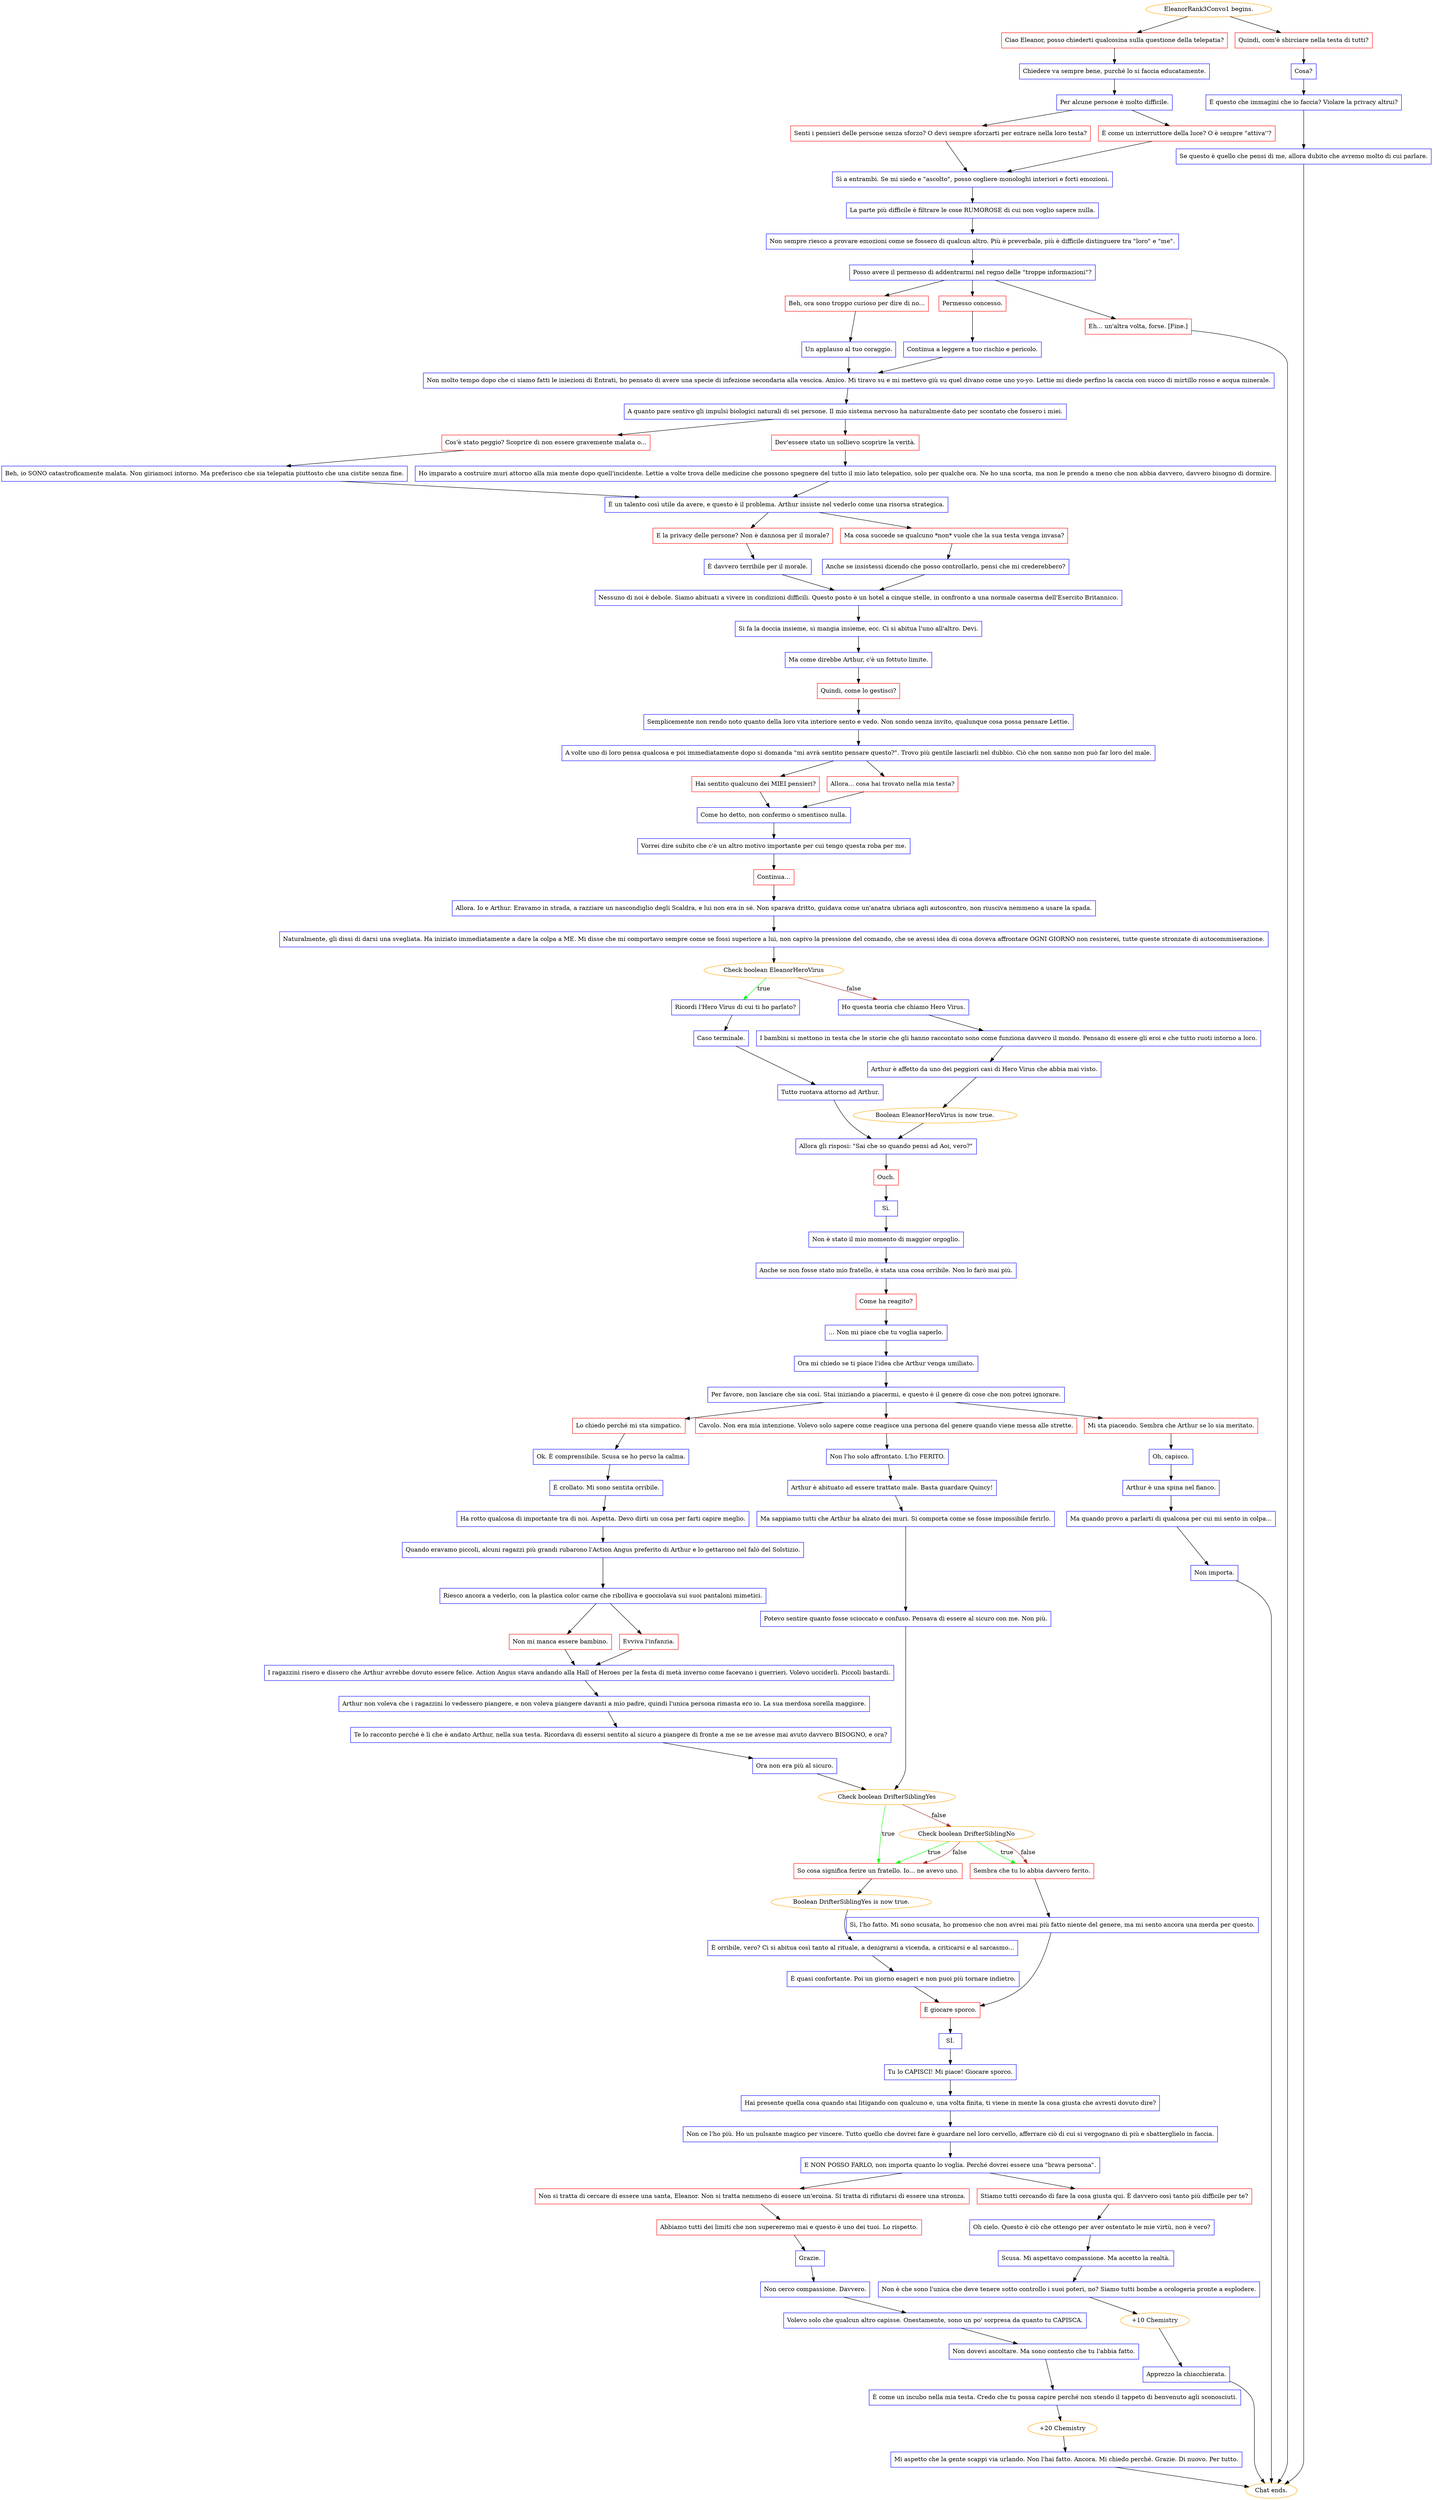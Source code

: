 digraph {
	"EleanorRank3Convo1 begins." [color=orange];
		"EleanorRank3Convo1 begins." -> j2968772802;
		"EleanorRank3Convo1 begins." -> j3719727842;
	j2968772802 [label="Ciao Eleanor, posso chiederti qualcosina sulla questione della telepatia?",shape=box,color=red];
		j2968772802 -> j2441000860;
	j3719727842 [label="Quindi, com'è sbirciare nella testa di tutti?",shape=box,color=red];
		j3719727842 -> j776202302;
	j2441000860 [label="Chiedere va sempre bene, purché lo si faccia educatamente.",shape=box,color=blue];
		j2441000860 -> j649192837;
	j776202302 [label="Cosa?",shape=box,color=blue];
		j776202302 -> j3556457144;
	j649192837 [label="Per alcune persone è molto difficile.",shape=box,color=blue];
		j649192837 -> j3977462706;
		j649192837 -> j3569986757;
	j3556457144 [label="È questo che immagini che io faccia? Violare la privacy altrui?",shape=box,color=blue];
		j3556457144 -> j643617122;
	j3977462706 [label="Senti i pensieri delle persone senza sforzo? O devi sempre sforzarti per entrare nella loro testa?",shape=box,color=red];
		j3977462706 -> j3263852287;
	j3569986757 [label="È come un interruttore della luce? O è sempre \"attiva''?",shape=box,color=red];
		j3569986757 -> j3263852287;
	j643617122 [label="Se questo è quello che pensi di me, allora dubito che avremo molto di cui parlare.",shape=box,color=blue];
		j643617122 -> "Chat ends.";
	j3263852287 [label="Sì a entrambi. Se mi siedo e \"ascolto\", posso cogliere monologhi interiori e forti emozioni.",shape=box,color=blue];
		j3263852287 -> j1586058904;
	"Chat ends." [color=orange];
	j1586058904 [label="La parte più difficile è filtrare le cose RUMOROSE di cui non voglio sapere nulla.",shape=box,color=blue];
		j1586058904 -> j3045711964;
	j3045711964 [label="Non sempre riesco a provare emozioni come se fossero di qualcun altro. Più è preverbale, più è difficile distinguere tra \"loro\" e \"me\".",shape=box,color=blue];
		j3045711964 -> j2678524761;
	j2678524761 [label="Posso avere il permesso di addentrarmi nel regno delle \"troppe informazioni\"?",shape=box,color=blue];
		j2678524761 -> j4244989280;
		j2678524761 -> j2038135987;
		j2678524761 -> j4021190004;
	j4244989280 [label="Beh, ora sono troppo curioso per dire di no...",shape=box,color=red];
		j4244989280 -> j3762067259;
	j2038135987 [label="Permesso concesso.",shape=box,color=red];
		j2038135987 -> j4209047323;
	j4021190004 [label="Eh... un'altra volta, forse. [Fine.]",shape=box,color=red];
		j4021190004 -> "Chat ends.";
	j3762067259 [label="Un applauso al tuo coraggio.",shape=box,color=blue];
		j3762067259 -> j3601360046;
	j4209047323 [label="Continua a leggere a tuo rischio e pericolo.",shape=box,color=blue];
		j4209047323 -> j3601360046;
	j3601360046 [label="Non molto tempo dopo che ci siamo fatti le iniezioni di Entrati, ho pensato di avere una specie di infezione secondaria alla vescica. Amico. Mi tiravo su e mi mettevo giù su quel divano come uno yo-yo. Lettie mi diede perfino la caccia con succo di mirtillo rosso e acqua minerale.",shape=box,color=blue];
		j3601360046 -> j1518271664;
	j1518271664 [label="A quanto pare sentivo gli impulsi biologici naturali di sei persone. Il mio sistema nervoso ha naturalmente dato per scontato che fossero i miei.",shape=box,color=blue];
		j1518271664 -> j1343716385;
		j1518271664 -> j1544686934;
	j1343716385 [label="Cos'è stato peggio? Scoprire di non essere gravemente malata o...",shape=box,color=red];
		j1343716385 -> j3847313482;
	j1544686934 [label="Dev'essere stato un sollievo scoprire la verità.",shape=box,color=red];
		j1544686934 -> j3945284686;
	j3847313482 [label="Beh, io SONO catastroficamente malata. Non giriamoci intorno. Ma preferisco che sia telepatia piuttosto che una cistite senza fine.",shape=box,color=blue];
		j3847313482 -> j3242229792;
	j3945284686 [label="Ho imparato a costruire muri attorno alla mia mente dopo quell'incidente. Lettie a volte trova delle medicine che possono spegnere del tutto il mio lato telepatico, solo per qualche ora. Ne ho una scorta, ma non le prendo a meno che non abbia davvero, davvero bisogno di dormire.",shape=box,color=blue];
		j3945284686 -> j3242229792;
	j3242229792 [label="È un talento così utile da avere, e questo è il problema. Arthur insiste nel vederlo come una risorsa strategica.",shape=box,color=blue];
		j3242229792 -> j1287305989;
		j3242229792 -> j1221831133;
	j1287305989 [label="E la privacy delle persone? Non è dannosa per il morale?",shape=box,color=red];
		j1287305989 -> j2180138033;
	j1221831133 [label="Ma cosa succede se qualcuno *non* vuole che la sua testa venga invasa?",shape=box,color=red];
		j1221831133 -> j3632793907;
	j2180138033 [label="È davvero terribile per il morale.",shape=box,color=blue];
		j2180138033 -> j2782508900;
	j3632793907 [label="Anche se insistessi dicendo che posso controllarlo, pensi che mi crederebbero?",shape=box,color=blue];
		j3632793907 -> j2782508900;
	j2782508900 [label="Nessuno di noi è debole. Siamo abituati a vivere in condizioni difficili. Questo posto è un hotel a cinque stelle, in confronto a una normale caserma dell'Esercito Britannico.",shape=box,color=blue];
		j2782508900 -> j476903335;
	j476903335 [label="Si fa la doccia insieme, si mangia insieme, ecc. Ci si abitua l'uno all'altro. Devi.",shape=box,color=blue];
		j476903335 -> j1642909290;
	j1642909290 [label="Ma come direbbe Arthur, c'è un fottuto limite.",shape=box,color=blue];
		j1642909290 -> j3550001211;
	j3550001211 [label="Quindi, come lo gestisci?",shape=box,color=red];
		j3550001211 -> j2423376188;
	j2423376188 [label="Semplicemente non rendo noto quanto della loro vita interiore sento e vedo. Non sondo senza invito, qualunque cosa possa pensare Lettie.",shape=box,color=blue];
		j2423376188 -> j2220958941;
	j2220958941 [label="A volte uno di loro pensa qualcosa e poi immediatamente dopo si domanda \"mi avrà sentito pensare questo?\". Trovo più gentile lasciarli nel dubbio. Ciò che non sanno non può far loro del male.",shape=box,color=blue];
		j2220958941 -> j3951790173;
		j2220958941 -> j464678054;
	j3951790173 [label="Hai sentito qualcuno dei MIEI pensieri?",shape=box,color=red];
		j3951790173 -> j1730323296;
	j464678054 [label="Allora... cosa hai trovato nella mia testa?",shape=box,color=red];
		j464678054 -> j1730323296;
	j1730323296 [label="Come ho detto, non confermo o smentisco nulla.",shape=box,color=blue];
		j1730323296 -> j813675845;
	j813675845 [label="Vorrei dire subito che c'è un altro motivo importante per cui tengo questa roba per me.",shape=box,color=blue];
		j813675845 -> j1838180444;
	j1838180444 [label="Continua…",shape=box,color=red];
		j1838180444 -> j1248825611;
	j1248825611 [label="Allora. Io e Arthur. Eravamo in strada, a razziare un nascondiglio degli Scaldra, e lui non era in sé. Non sparava dritto, guidava come un'anatra ubriaca agli autoscontro, non riusciva nemmeno a usare la spada.",shape=box,color=blue];
		j1248825611 -> j1421033779;
	j1421033779 [label="Naturalmente, gli dissi di darsi una svegliata. Ha iniziato immediatamente a dare la colpa a ME. Mi disse che mi comportavo sempre come se fossi superiore a lui, non capivo la pressione del comando, che se avessi idea di cosa doveva affrontare OGNI GIORNO non resisterei, tutte queste stronzate di autocommiserazione.",shape=box,color=blue];
		j1421033779 -> j1362887736;
	j1362887736 [label="Check boolean EleanorHeroVirus",color=orange];
		j1362887736 -> j3671190805 [label=true,color=green];
		j1362887736 -> j4040094128 [label=false,color=brown];
	j3671190805 [label="Ricordi l'Hero Virus di cui ti ho parlato?",shape=box,color=blue];
		j3671190805 -> j2781849716;
	j4040094128 [label="Ho questa teoria che chiamo Hero Virus.",shape=box,color=blue];
		j4040094128 -> j3299461342;
	j2781849716 [label="Caso terminale.",shape=box,color=blue];
		j2781849716 -> j2786470201;
	j3299461342 [label="I bambini si mettono in testa che le storie che gli hanno raccontato sono come funziona davvero il mondo. Pensano di essere gli eroi e che tutto ruoti intorno a loro.",shape=box,color=blue];
		j3299461342 -> j1667532687;
	j2786470201 [label="Tutto ruotava attorno ad Arthur.",shape=box,color=blue];
		j2786470201 -> j2382780050;
	j1667532687 [label="Arthur è affetto da uno dei peggiori casi di Hero Virus che abbia mai visto.",shape=box,color=blue];
		j1667532687 -> j700693986;
	j2382780050 [label="Allora gli risposi: \"Sai che so quando pensi ad Aoi, vero?\"",shape=box,color=blue];
		j2382780050 -> j4019123533;
	j700693986 [label="Boolean EleanorHeroVirus is now true.",color=orange];
		j700693986 -> j2382780050;
	j4019123533 [label="Ouch.",shape=box,color=red];
		j4019123533 -> j3241826602;
	j3241826602 [label="Sì.",shape=box,color=blue];
		j3241826602 -> j1909216734;
	j1909216734 [label="Non è stato il mio momento di maggior orgoglio.",shape=box,color=blue];
		j1909216734 -> j2951125029;
	j2951125029 [label="Anche se non fosse stato mio fratello, è stata una cosa orribile. Non lo farò mai più.",shape=box,color=blue];
		j2951125029 -> j3543580214;
	j3543580214 [label="Come ha reagito?",shape=box,color=red];
		j3543580214 -> j1257451755;
	j1257451755 [label="… Non mi piace che tu voglia saperlo.",shape=box,color=blue];
		j1257451755 -> j4212185760;
	j4212185760 [label="Ora mi chiedo se ti piace l'idea che Arthur venga umiliato.",shape=box,color=blue];
		j4212185760 -> j1512911180;
	j1512911180 [label="Per favore, non lasciare che sia così. Stai iniziando a piacermi, e questo è il genere di cose che non potrei ignorare.",shape=box,color=blue];
		j1512911180 -> j2609550719;
		j1512911180 -> j568538645;
		j1512911180 -> j3942772309;
	j2609550719 [label="Lo chiedo perché mi sta simpatico.",shape=box,color=red];
		j2609550719 -> j139863645;
	j568538645 [label="Cavolo. Non era mia intenzione. Volevo solo sapere come reagisce una persona del genere quando viene messa alle strette.",shape=box,color=red];
		j568538645 -> j2367137866;
	j3942772309 [label="Mi sta piacendo. Sembra che Arthur se lo sia meritato.",shape=box,color=red];
		j3942772309 -> j492210172;
	j139863645 [label="Ok. È comprensibile. Scusa se ho perso la calma.",shape=box,color=blue];
		j139863645 -> j2213494764;
	j2367137866 [label="Non l'ho solo affrontato. L'ho FERITO.",shape=box,color=blue];
		j2367137866 -> j3927631755;
	j492210172 [label="Oh, capisco.",shape=box,color=blue];
		j492210172 -> j1715138185;
	j2213494764 [label="È crollato. Mi sono sentita orribile.",shape=box,color=blue];
		j2213494764 -> j327415255;
	j3927631755 [label="Arthur è abituato ad essere trattato male. Basta guardare Quincy!",shape=box,color=blue];
		j3927631755 -> j4053431199;
	j1715138185 [label="Arthur è una spina nel fianco.",shape=box,color=blue];
		j1715138185 -> j2238714255;
	j327415255 [label="Ha rotto qualcosa di importante tra di noi. Aspetta. Devo dirti un cosa per farti capire meglio.",shape=box,color=blue];
		j327415255 -> j3873940513;
	j4053431199 [label="Ma sappiamo tutti che Arthur ha alzato dei muri. Si comporta come se fosse impossibile ferirlo.",shape=box,color=blue];
		j4053431199 -> j479080341;
	j2238714255 [label="Ma quando provo a parlarti di qualcosa per cui mi sento in colpa...",shape=box,color=blue];
		j2238714255 -> j2125704801;
	j3873940513 [label="Quando eravamo piccoli, alcuni ragazzi più grandi rubarono l'Action Angus preferito di Arthur e lo gettarono nel falò del Solstizio.",shape=box,color=blue];
		j3873940513 -> j2444210965;
	j479080341 [label="Potevo sentire quanto fosse scioccato e confuso. Pensava di essere al sicuro con me. Non più.",shape=box,color=blue];
		j479080341 -> j4218162884;
	j2125704801 [label="Non importa.",shape=box,color=blue];
		j2125704801 -> "Chat ends.";
	j2444210965 [label="Riesco ancora a vederlo, con la plastica color carne che ribolliva e gocciolava sui suoi pantaloni mimetici.",shape=box,color=blue];
		j2444210965 -> j3185370046;
		j2444210965 -> j523865391;
	j4218162884 [label="Check boolean DrifterSiblingYes",color=orange];
		j4218162884 -> j2068113123 [label=true,color=green];
		j4218162884 -> j1944990817 [label=false,color=brown];
	j3185370046 [label="Non mi manca essere bambino.",shape=box,color=red];
		j3185370046 -> j2166021539;
	j523865391 [label="Evviva l'infanzia.",shape=box,color=red];
		j523865391 -> j2166021539;
	j2068113123 [label="So cosa significa ferire un fratello. Io... ne avevo uno.",shape=box,color=red];
		j2068113123 -> j3751280428;
	j1944990817 [label="Check boolean DrifterSiblingNo",color=orange];
		j1944990817 -> j2068113123 [label=true,color=green];
		j1944990817 -> j2644873561 [label=true,color=green];
		j1944990817 -> j2068113123 [label=false,color=brown];
		j1944990817 -> j2644873561 [label=false,color=brown];
	j2166021539 [label="I ragazzini risero e dissero che Arthur avrebbe dovuto essere felice. Action Angus stava andando alla Hall of Heroes per la festa di metà inverno come facevano i guerrieri. Volevo ucciderli. Piccoli bastardi.",shape=box,color=blue];
		j2166021539 -> j1346591232;
	j3751280428 [label="Boolean DrifterSiblingYes is now true.",color=orange];
		j3751280428 -> j2902277493;
	j2644873561 [label="Sembra che tu lo abbia davvero ferito.",shape=box,color=red];
		j2644873561 -> j784203920;
	j1346591232 [label="Arthur non voleva che i ragazzini lo vedessero piangere, e non voleva piangere davanti a mio padre, quindi l'unica persona rimasta ero io. La sua merdosa sorella maggiore.",shape=box,color=blue];
		j1346591232 -> j4174383123;
	j2902277493 [label="È orribile, vero? Ci si abitua così tanto al rituale, a denigrarsi a vicenda, a criticarsi e al sarcasmo...",shape=box,color=blue];
		j2902277493 -> j1070456293;
	j784203920 [label="Sì, l'ho fatto. Mi sono scusata, ho promesso che non avrei mai più fatto niente del genere, ma mi sento ancora una merda per questo.",shape=box,color=blue];
		j784203920 -> j2363328466;
	j4174383123 [label="Te lo racconto perché è lì che è andato Arthur, nella sua testa. Ricordava di essersi sentito al sicuro a piangere di fronte a me se ne avesse mai avuto davvero BISOGNO, e ora?",shape=box,color=blue];
		j4174383123 -> j3104289825;
	j1070456293 [label="È quasi confortante. Poi un giorno esageri e non puoi più tornare indietro.",shape=box,color=blue];
		j1070456293 -> j2363328466;
	j2363328466 [label="È giocare sporco.",shape=box,color=red];
		j2363328466 -> j2951206075;
	j3104289825 [label="Ora non era più al sicuro.",shape=box,color=blue];
		j3104289825 -> j4218162884;
	j2951206075 [label="SÌ.",shape=box,color=blue];
		j2951206075 -> j1753958048;
	j1753958048 [label="Tu lo CAPISCI! Mi piace! Giocare sporco.",shape=box,color=blue];
		j1753958048 -> j3657828178;
	j3657828178 [label="Hai presente quella cosa quando stai litigando con qualcuno e, una volta finita, ti viene in mente la cosa giusta che avresti dovuto dire?",shape=box,color=blue];
		j3657828178 -> j3501913465;
	j3501913465 [label="Non ce l'ho più. Ho un pulsante magico per vincere. Tutto quello che dovrei fare è guardare nel loro cervello, afferrare ciò di cui si vergognano di più e sbatterglielo in faccia.",shape=box,color=blue];
		j3501913465 -> j1876705132;
	j1876705132 [label="E NON POSSO FARLO, non importa quanto lo voglia. Perché dovrei essere una \"brava persona\".",shape=box,color=blue];
		j1876705132 -> j1870075993;
		j1876705132 -> j234678605;
	j1870075993 [label="Non si tratta di cercare di essere una santa, Eleanor. Non si tratta nemmeno di essere un'eroina. Si tratta di rifiutarsi di essere una stronza.",shape=box,color=red];
		j1870075993 -> j4245990680;
	j234678605 [label="Stiamo tutti cercando di fare la cosa giusta qui. È davvero così tanto più difficile per te?",shape=box,color=red];
		j234678605 -> j1628178305;
	j4245990680 [label="Abbiamo tutti dei limiti che non supereremo mai e questo è uno dei tuoi. Lo rispetto.",shape=box,color=red];
		j4245990680 -> j4114827874;
	j1628178305 [label="Oh cielo. Questo è ciò che ottengo per aver ostentato le mie virtù, non è vero?",shape=box,color=blue];
		j1628178305 -> j741142246;
	j4114827874 [label="Grazie.",shape=box,color=blue];
		j4114827874 -> j3700091604;
	j741142246 [label="Scusa. Mi aspettavo compassione. Ma accetto la realtà.",shape=box,color=blue];
		j741142246 -> j1748948439;
	j3700091604 [label="Non cerco compassione. Davvero.",shape=box,color=blue];
		j3700091604 -> j881636412;
	j1748948439 [label="Non è che sono l'unica che deve tenere sotto controllo i suoi poteri, no? Siamo tutti bombe a orologeria pronte a esplodere.",shape=box,color=blue];
		j1748948439 -> j967183055;
	j881636412 [label="Volevo solo che qualcun altro capisse. Onestamente, sono un po' sorpresa da quanto tu CAPISCA.",shape=box,color=blue];
		j881636412 -> j1289389446;
	j967183055 [label="+10 Chemistry",color=orange];
		j967183055 -> j591750307;
	j1289389446 [label="Non dovevi ascoltare. Ma sono contento che tu l'abbia fatto.",shape=box,color=blue];
		j1289389446 -> j1892034791;
	j591750307 [label="Apprezzo la chiacchierata.",shape=box,color=blue];
		j591750307 -> "Chat ends.";
	j1892034791 [label="È come un incubo nella mia testa. Credo che tu possa capire perché non stendo il tappeto di benvenuto agli sconosciuti.",shape=box,color=blue];
		j1892034791 -> j3527561249;
	j3527561249 [label="+20 Chemistry",color=orange];
		j3527561249 -> j1658273249;
	j1658273249 [label="Mi aspetto che la gente scappi via urlando. Non l'hai fatto. Ancora. Mi chiedo perché. Grazie. Di nuovo. Per tutto.",shape=box,color=blue];
		j1658273249 -> "Chat ends.";
}